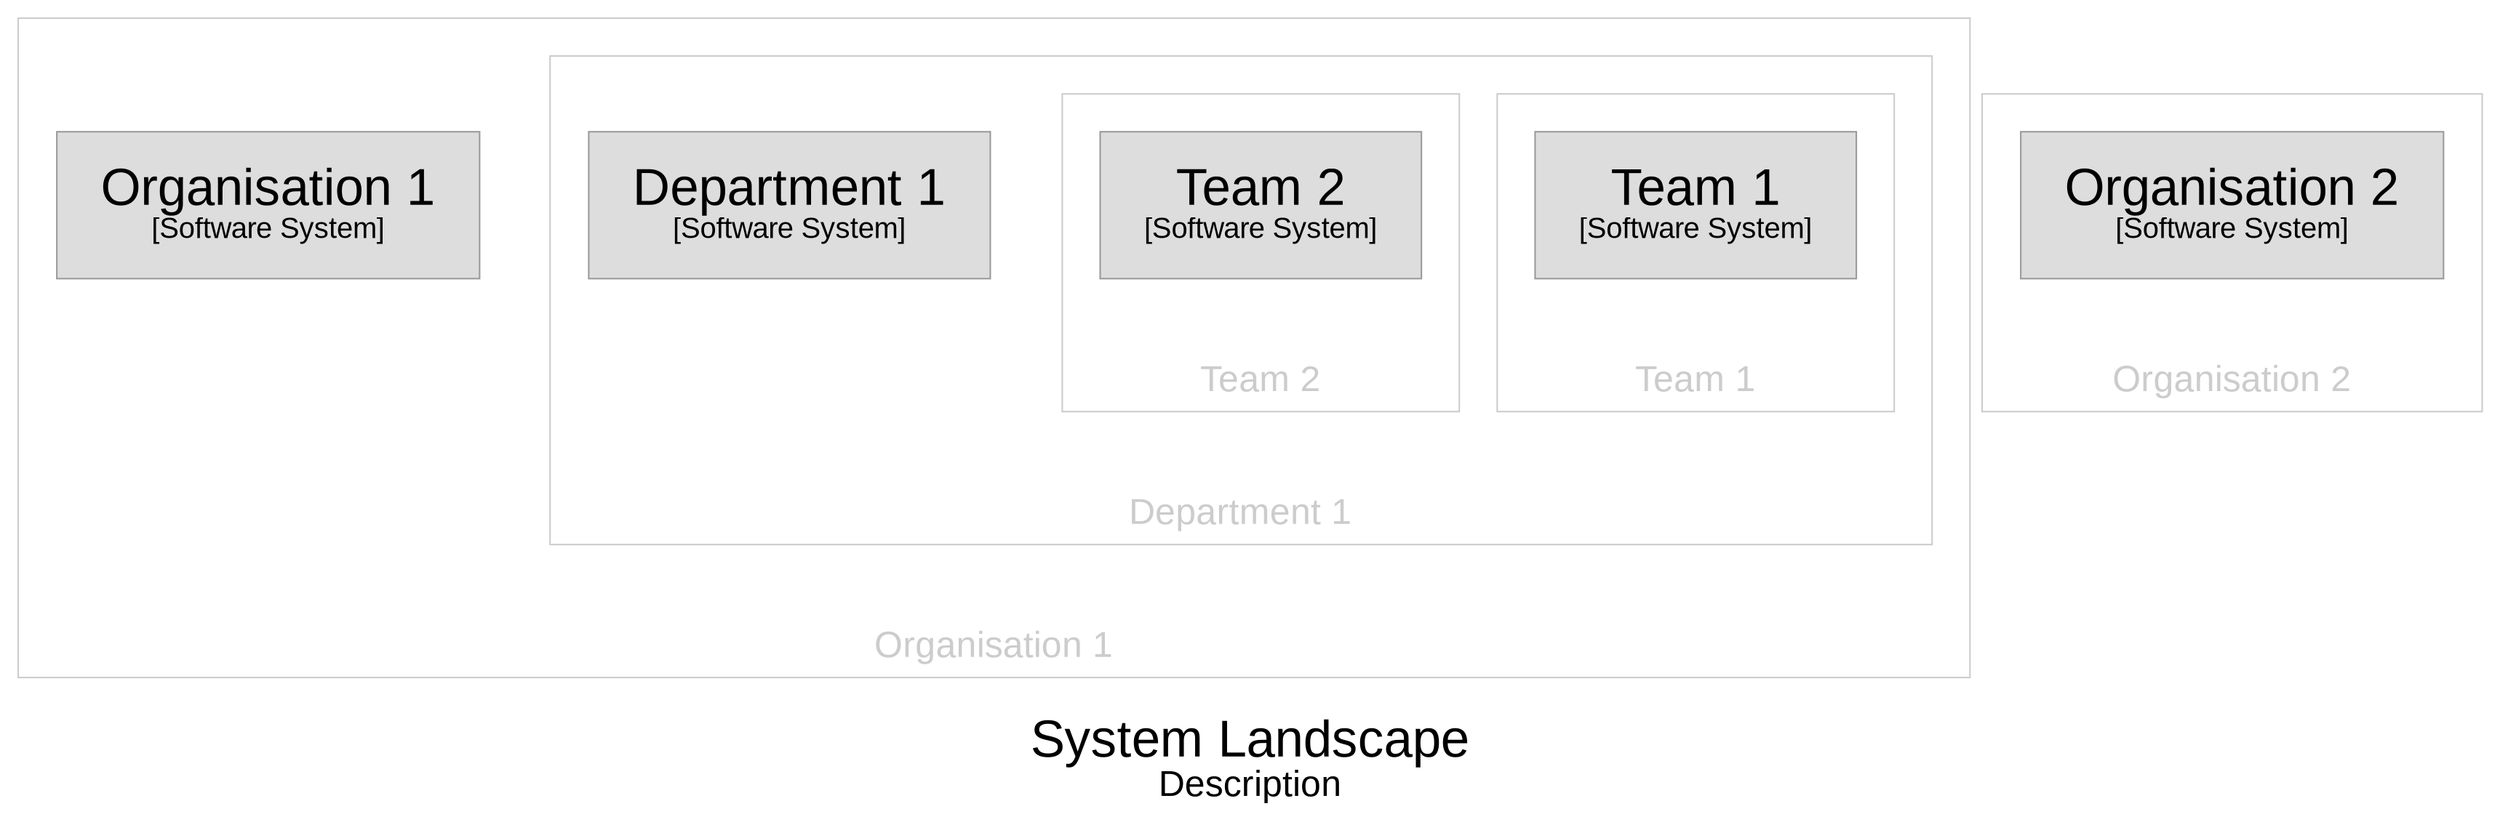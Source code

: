 digraph {
  compound=true
  graph [fontname="Arial", rankdir=TB, ranksep=1.0, nodesep=1.0]
  node [fontname="Arial", shape=box, margin="0.4,0.3"]
  edge [fontname="Arial"]
  label=<<br /><font point-size="34">System Landscape</font><br /><font point-size="24">Description</font>>

  subgraph "cluster_group_Organisation 1" {
    margin=25
    label=<<font point-size="24"><br />Organisation 1</font>>
    labelloc=b
    color="#cccccc"
    fontcolor="#cccccc"
    fillcolor="#ffffff"

    3 [id=3,shape=rect, label=<<font point-size="34">Organisation 1</font><br /><font point-size="19">[Software System]</font>>, style=filled, color="#9a9a9a", fillcolor="#dddddd", fontcolor="#000000"]
      subgraph "cluster_group_Department 1" {
        margin=25
        label=<<font point-size="24"><br />Department 1</font>>
        labelloc=b
        color="#cccccc"
        fontcolor="#cccccc"
        fillcolor="#ffffff"

        5 [id=5,shape=rect, label=<<font point-size="34">Department 1</font><br /><font point-size="19">[Software System]</font>>, style=filled, color="#9a9a9a", fillcolor="#dddddd", fontcolor="#000000"]
          subgraph "cluster_group_Team 1" {
            margin=25
            label=<<font point-size="24"><br />Team 1</font>>
            labelloc=b
            color="#cccccc"
            fontcolor="#cccccc"
            fillcolor="#ffffff"

            1 [id=1,shape=rect, label=<<font point-size="34">Team 1</font><br /><font point-size="19">[Software System]</font>>, style=filled, color="#9a9a9a", fillcolor="#dddddd", fontcolor="#000000"]
          }

          subgraph "cluster_group_Team 2" {
            margin=25
            label=<<font point-size="24"><br />Team 2</font>>
            labelloc=b
            color="#cccccc"
            fontcolor="#cccccc"
            fillcolor="#ffffff"

            2 [id=2,shape=rect, label=<<font point-size="34">Team 2</font><br /><font point-size="19">[Software System]</font>>, style=filled, color="#9a9a9a", fillcolor="#dddddd", fontcolor="#000000"]
          }

      }

  }

  subgraph "cluster_group_Organisation 2" {
    margin=25
    label=<<font point-size="24"><br />Organisation 2</font>>
    labelloc=b
    color="#cccccc"
    fontcolor="#cccccc"
    fillcolor="#ffffff"

    4 [id=4,shape=rect, label=<<font point-size="34">Organisation 2</font><br /><font point-size="19">[Software System]</font>>, style=filled, color="#9a9a9a", fillcolor="#dddddd", fontcolor="#000000"]
  }


}